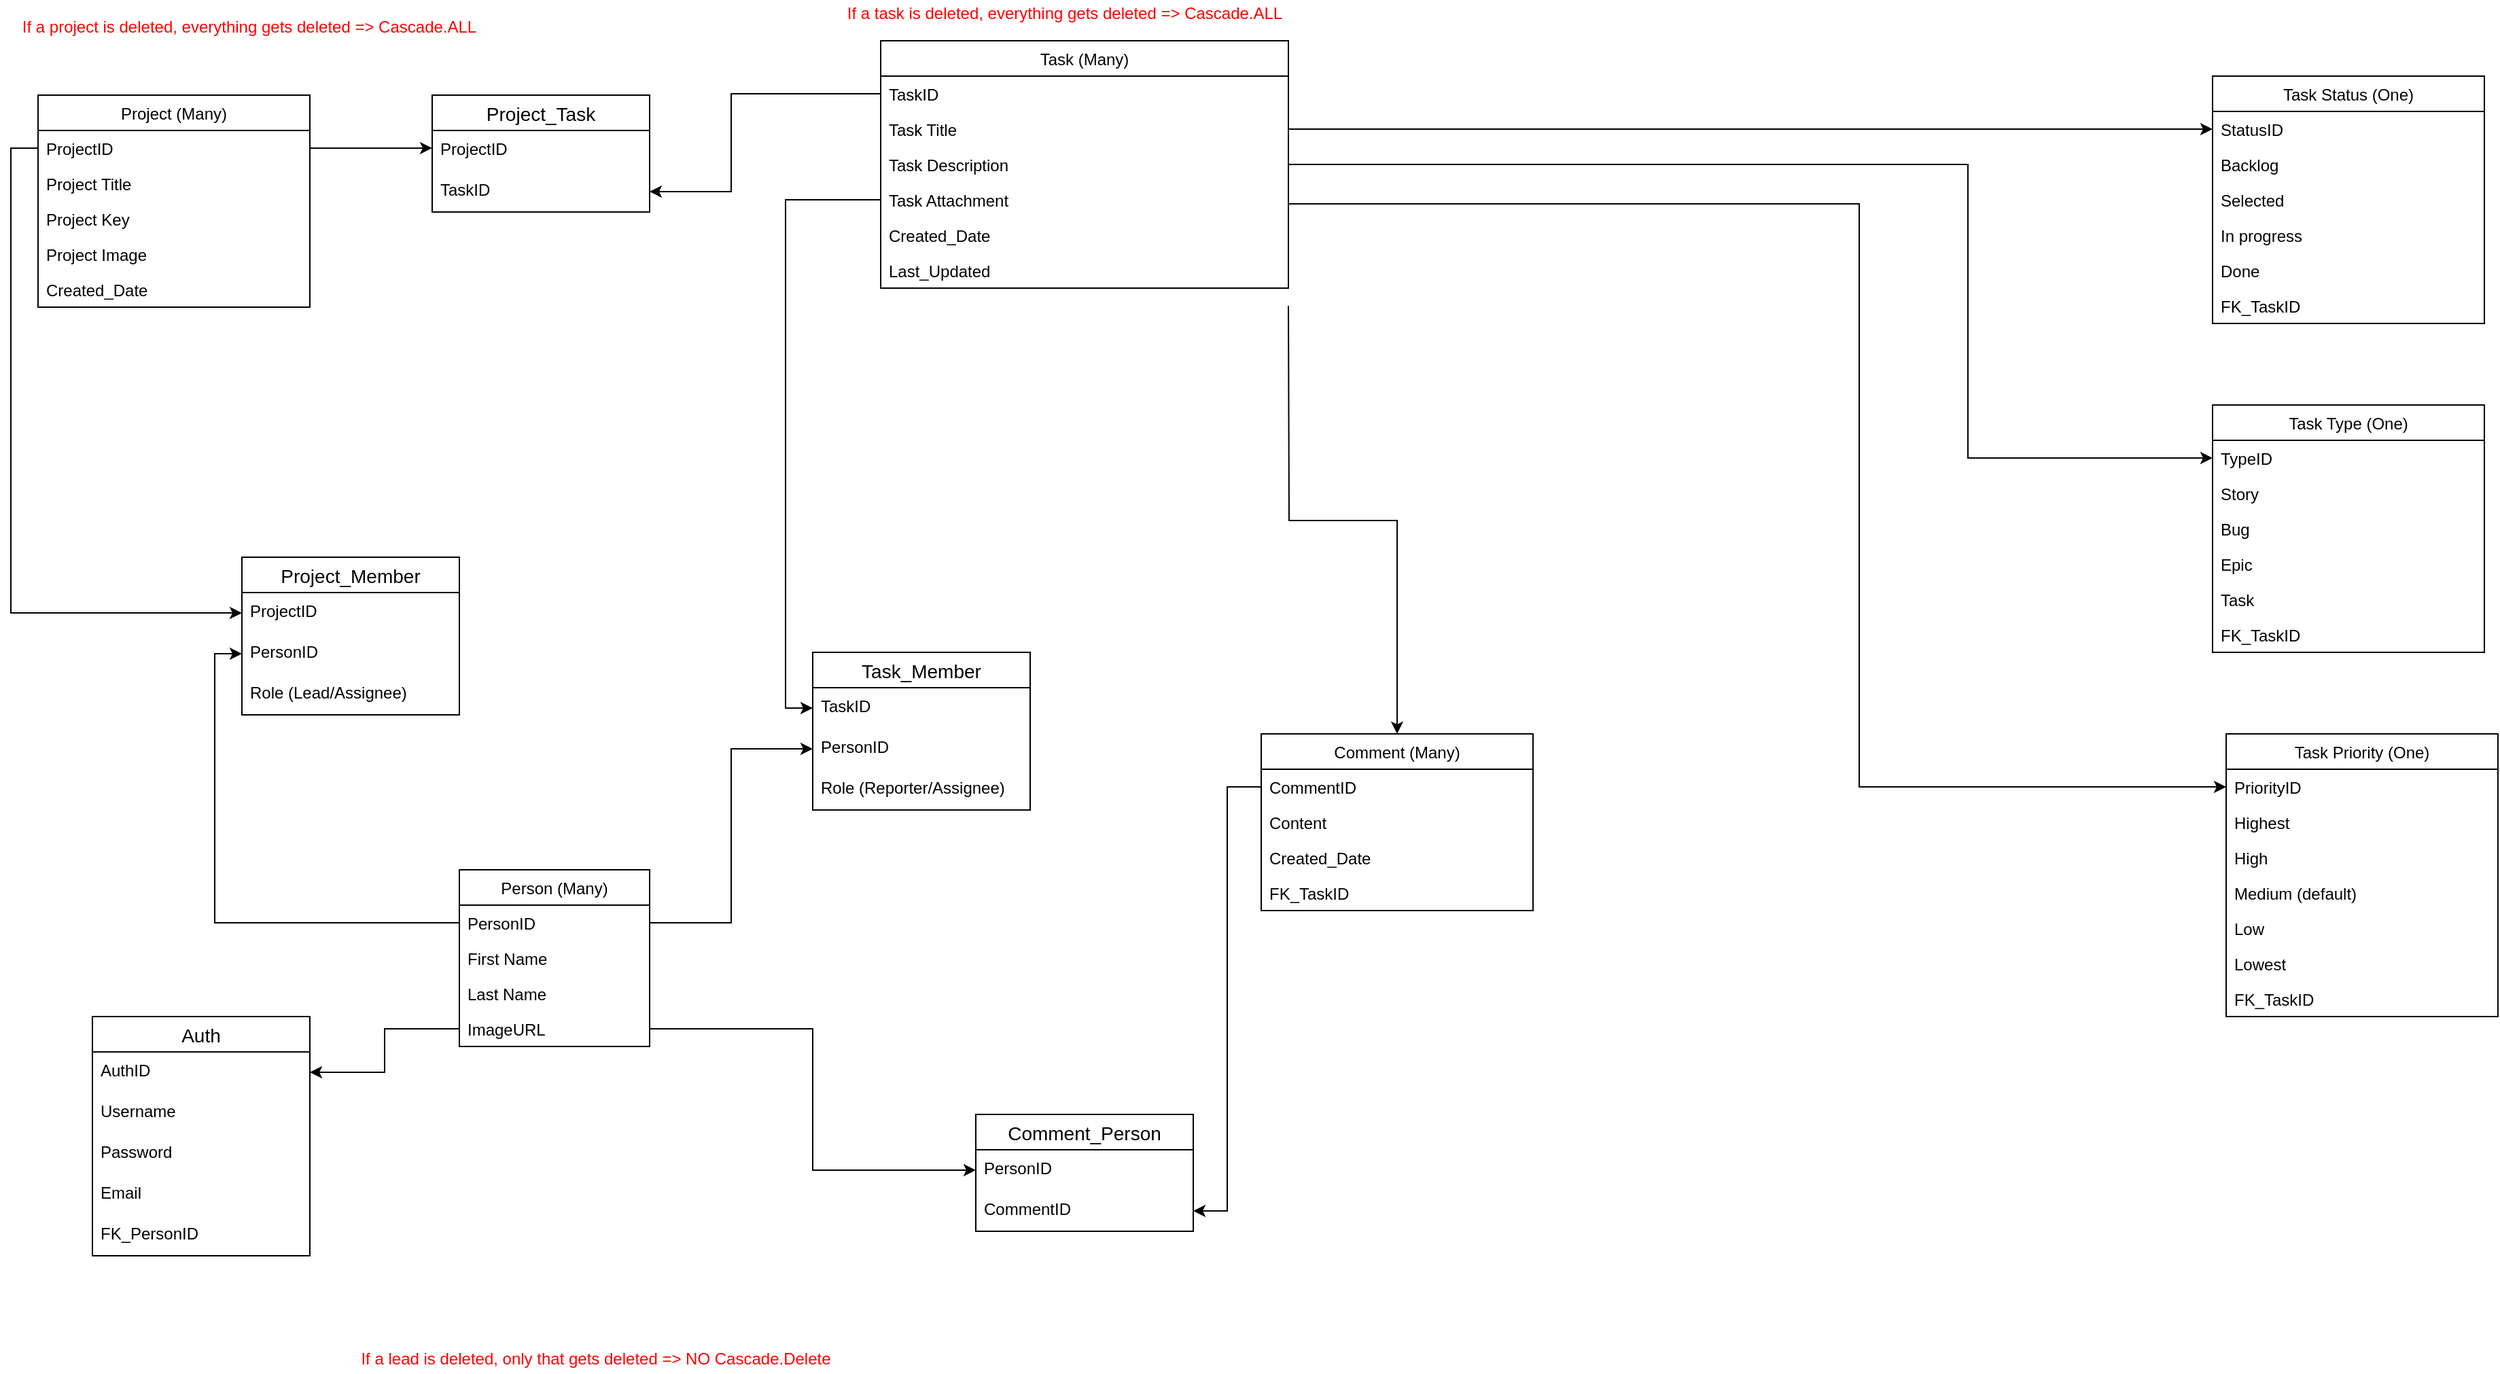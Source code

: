 <mxfile version="13.5.5" type="device"><diagram id="PPoXgymU4LIFoMwUaSdk" name="Page-1"><mxGraphModel dx="1155" dy="518" grid="1" gridSize="10" guides="1" tooltips="1" connect="1" arrows="1" fold="1" page="1" pageScale="1" pageWidth="1100" pageHeight="850" math="0" shadow="0"><root><mxCell id="0"/><mxCell id="1" parent="0"/><mxCell id="OyVFMeDiMLTQ-FdkmVcx-9" value="Task (Many)" style="swimlane;fontStyle=0;childLayout=stackLayout;horizontal=1;startSize=26;fillColor=none;horizontalStack=0;resizeParent=1;resizeParentMax=0;resizeLast=0;collapsible=1;marginBottom=0;" parent="1" vertex="1"><mxGeometry x="690" y="40" width="300" height="182" as="geometry"/></mxCell><mxCell id="OyVFMeDiMLTQ-FdkmVcx-10" value="TaskID" style="text;strokeColor=none;fillColor=none;align=left;verticalAlign=top;spacingLeft=4;spacingRight=4;overflow=hidden;rotatable=0;points=[[0,0.5],[1,0.5]];portConstraint=eastwest;" parent="OyVFMeDiMLTQ-FdkmVcx-9" vertex="1"><mxGeometry y="26" width="300" height="26" as="geometry"/></mxCell><mxCell id="OyVFMeDiMLTQ-FdkmVcx-11" value="Task Title" style="text;strokeColor=none;fillColor=none;align=left;verticalAlign=top;spacingLeft=4;spacingRight=4;overflow=hidden;rotatable=0;points=[[0,0.5],[1,0.5]];portConstraint=eastwest;" parent="OyVFMeDiMLTQ-FdkmVcx-9" vertex="1"><mxGeometry y="52" width="300" height="26" as="geometry"/></mxCell><mxCell id="OyVFMeDiMLTQ-FdkmVcx-22" value="Task Description" style="text;strokeColor=none;fillColor=none;align=left;verticalAlign=top;spacingLeft=4;spacingRight=4;overflow=hidden;rotatable=0;points=[[0,0.5],[1,0.5]];portConstraint=eastwest;" parent="OyVFMeDiMLTQ-FdkmVcx-9" vertex="1"><mxGeometry y="78" width="300" height="26" as="geometry"/></mxCell><mxCell id="OyVFMeDiMLTQ-FdkmVcx-30" value="Task Attachment" style="text;strokeColor=none;fillColor=none;align=left;verticalAlign=top;spacingLeft=4;spacingRight=4;overflow=hidden;rotatable=0;points=[[0,0.5],[1,0.5]];portConstraint=eastwest;" parent="OyVFMeDiMLTQ-FdkmVcx-9" vertex="1"><mxGeometry y="104" width="300" height="26" as="geometry"/></mxCell><mxCell id="OyVFMeDiMLTQ-FdkmVcx-172" value="Created_Date" style="text;strokeColor=none;fillColor=none;align=left;verticalAlign=top;spacingLeft=4;spacingRight=4;overflow=hidden;rotatable=0;points=[[0,0.5],[1,0.5]];portConstraint=eastwest;" parent="OyVFMeDiMLTQ-FdkmVcx-9" vertex="1"><mxGeometry y="130" width="300" height="26" as="geometry"/></mxCell><mxCell id="OyVFMeDiMLTQ-FdkmVcx-173" value="Last_Updated" style="text;strokeColor=none;fillColor=none;align=left;verticalAlign=top;spacingLeft=4;spacingRight=4;overflow=hidden;rotatable=0;points=[[0,0.5],[1,0.5]];portConstraint=eastwest;" parent="OyVFMeDiMLTQ-FdkmVcx-9" vertex="1"><mxGeometry y="156" width="300" height="26" as="geometry"/></mxCell><mxCell id="OyVFMeDiMLTQ-FdkmVcx-52" value="&lt;font color=&quot;#ff0000&quot;&gt;If a project is deleted, everything gets deleted =&amp;gt; Cascade.ALL&lt;/font&gt;" style="text;html=1;resizable=0;autosize=1;align=center;verticalAlign=middle;points=[];fillColor=none;strokeColor=none;rounded=0;" parent="1" vertex="1"><mxGeometry x="50" y="20" width="350" height="20" as="geometry"/></mxCell><mxCell id="OyVFMeDiMLTQ-FdkmVcx-57" value="Task Status (One)" style="swimlane;fontStyle=0;childLayout=stackLayout;horizontal=1;startSize=26;fillColor=none;horizontalStack=0;resizeParent=1;resizeParentMax=0;resizeLast=0;collapsible=1;marginBottom=0;" parent="1" vertex="1"><mxGeometry x="1670" y="66" width="200" height="182" as="geometry"/></mxCell><mxCell id="OyVFMeDiMLTQ-FdkmVcx-58" value="StatusID" style="text;strokeColor=none;fillColor=none;align=left;verticalAlign=top;spacingLeft=4;spacingRight=4;overflow=hidden;rotatable=0;points=[[0,0.5],[1,0.5]];portConstraint=eastwest;" parent="OyVFMeDiMLTQ-FdkmVcx-57" vertex="1"><mxGeometry y="26" width="200" height="26" as="geometry"/></mxCell><mxCell id="OyVFMeDiMLTQ-FdkmVcx-59" value="Backlog" style="text;strokeColor=none;fillColor=none;align=left;verticalAlign=top;spacingLeft=4;spacingRight=4;overflow=hidden;rotatable=0;points=[[0,0.5],[1,0.5]];portConstraint=eastwest;" parent="OyVFMeDiMLTQ-FdkmVcx-57" vertex="1"><mxGeometry y="52" width="200" height="26" as="geometry"/></mxCell><mxCell id="OyVFMeDiMLTQ-FdkmVcx-60" value="Selected" style="text;strokeColor=none;fillColor=none;align=left;verticalAlign=top;spacingLeft=4;spacingRight=4;overflow=hidden;rotatable=0;points=[[0,0.5],[1,0.5]];portConstraint=eastwest;" parent="OyVFMeDiMLTQ-FdkmVcx-57" vertex="1"><mxGeometry y="78" width="200" height="26" as="geometry"/></mxCell><mxCell id="OyVFMeDiMLTQ-FdkmVcx-61" value="In progress" style="text;strokeColor=none;fillColor=none;align=left;verticalAlign=top;spacingLeft=4;spacingRight=4;overflow=hidden;rotatable=0;points=[[0,0.5],[1,0.5]];portConstraint=eastwest;" parent="OyVFMeDiMLTQ-FdkmVcx-57" vertex="1"><mxGeometry y="104" width="200" height="26" as="geometry"/></mxCell><mxCell id="OyVFMeDiMLTQ-FdkmVcx-62" value="Done" style="text;strokeColor=none;fillColor=none;align=left;verticalAlign=top;spacingLeft=4;spacingRight=4;overflow=hidden;rotatable=0;points=[[0,0.5],[1,0.5]];portConstraint=eastwest;" parent="OyVFMeDiMLTQ-FdkmVcx-57" vertex="1"><mxGeometry y="130" width="200" height="26" as="geometry"/></mxCell><mxCell id="OyVFMeDiMLTQ-FdkmVcx-63" value="FK_TaskID" style="text;strokeColor=none;fillColor=none;align=left;verticalAlign=top;spacingLeft=4;spacingRight=4;overflow=hidden;rotatable=0;points=[[0,0.5],[1,0.5]];portConstraint=eastwest;" parent="OyVFMeDiMLTQ-FdkmVcx-57" vertex="1"><mxGeometry y="156" width="200" height="26" as="geometry"/></mxCell><mxCell id="OyVFMeDiMLTQ-FdkmVcx-181" value="Project_Task" style="swimlane;fontStyle=0;childLayout=stackLayout;horizontal=1;startSize=26;horizontalStack=0;resizeParent=1;resizeParentMax=0;resizeLast=0;collapsible=1;marginBottom=0;align=center;fontSize=14;" parent="1" vertex="1"><mxGeometry x="360" y="80" width="160" height="86" as="geometry"/></mxCell><mxCell id="OyVFMeDiMLTQ-FdkmVcx-182" value="ProjectID" style="text;strokeColor=none;fillColor=none;spacingLeft=4;spacingRight=4;overflow=hidden;rotatable=0;points=[[0,0.5],[1,0.5]];portConstraint=eastwest;fontSize=12;" parent="OyVFMeDiMLTQ-FdkmVcx-181" vertex="1"><mxGeometry y="26" width="160" height="30" as="geometry"/></mxCell><mxCell id="OyVFMeDiMLTQ-FdkmVcx-183" value="TaskID" style="text;strokeColor=none;fillColor=none;spacingLeft=4;spacingRight=4;overflow=hidden;rotatable=0;points=[[0,0.5],[1,0.5]];portConstraint=eastwest;fontSize=12;" parent="OyVFMeDiMLTQ-FdkmVcx-181" vertex="1"><mxGeometry y="56" width="160" height="30" as="geometry"/></mxCell><mxCell id="OyVFMeDiMLTQ-FdkmVcx-54" value="&lt;font color=&quot;#ff0000&quot;&gt;If a lead is deleted, only that gets deleted =&amp;gt; NO Cascade.Delete&lt;/font&gt;" style="text;html=1;resizable=0;autosize=1;align=center;verticalAlign=middle;points=[];fillColor=none;strokeColor=none;rounded=0;" parent="1" vertex="1"><mxGeometry x="300" y="1000" width="360" height="20" as="geometry"/></mxCell><mxCell id="OyVFMeDiMLTQ-FdkmVcx-104" value="&lt;font color=&quot;#ff0000&quot;&gt;If a task is deleted, everything gets deleted =&amp;gt; Cascade.ALL&lt;/font&gt;" style="text;html=1;resizable=0;autosize=1;align=center;verticalAlign=middle;points=[];fillColor=none;strokeColor=none;rounded=0;" parent="1" vertex="1"><mxGeometry x="655" y="10" width="340" height="20" as="geometry"/></mxCell><mxCell id="OyVFMeDiMLTQ-FdkmVcx-121" style="edgeStyle=orthogonalEdgeStyle;rounded=0;orthogonalLoop=1;jettySize=auto;html=1;exitX=1;exitY=0.5;exitDx=0;exitDy=0;entryX=0;entryY=0.5;entryDx=0;entryDy=0;" parent="1" source="OyVFMeDiMLTQ-FdkmVcx-11" target="OyVFMeDiMLTQ-FdkmVcx-58" edge="1"><mxGeometry relative="1" as="geometry"/></mxCell><mxCell id="OyVFMeDiMLTQ-FdkmVcx-130" style="edgeStyle=orthogonalEdgeStyle;rounded=0;orthogonalLoop=1;jettySize=auto;html=1;exitX=1;exitY=0.5;exitDx=0;exitDy=0;" parent="1" target="OyVFMeDiMLTQ-FdkmVcx-122" edge="1"><mxGeometry relative="1" as="geometry"><mxPoint x="990" y="235" as="sourcePoint"/></mxGeometry></mxCell><mxCell id="OyVFMeDiMLTQ-FdkmVcx-137" style="edgeStyle=orthogonalEdgeStyle;rounded=0;orthogonalLoop=1;jettySize=auto;html=1;exitX=0;exitY=0.5;exitDx=0;exitDy=0;entryX=0;entryY=0.5;entryDx=0;entryDy=0;" parent="1" source="OyVFMeDiMLTQ-FdkmVcx-2" target="OyVFMeDiMLTQ-FdkmVcx-133" edge="1"><mxGeometry relative="1" as="geometry"/></mxCell><mxCell id="OyVFMeDiMLTQ-FdkmVcx-132" value="Project_Member" style="swimlane;fontStyle=0;childLayout=stackLayout;horizontal=1;startSize=26;horizontalStack=0;resizeParent=1;resizeParentMax=0;resizeLast=0;collapsible=1;marginBottom=0;align=center;fontSize=14;" parent="1" vertex="1"><mxGeometry x="220" y="420" width="160" height="116" as="geometry"/></mxCell><mxCell id="OyVFMeDiMLTQ-FdkmVcx-133" value="ProjectID" style="text;strokeColor=none;fillColor=none;spacingLeft=4;spacingRight=4;overflow=hidden;rotatable=0;points=[[0,0.5],[1,0.5]];portConstraint=eastwest;fontSize=12;" parent="OyVFMeDiMLTQ-FdkmVcx-132" vertex="1"><mxGeometry y="26" width="160" height="30" as="geometry"/></mxCell><mxCell id="OyVFMeDiMLTQ-FdkmVcx-134" value="PersonID" style="text;strokeColor=none;fillColor=none;spacingLeft=4;spacingRight=4;overflow=hidden;rotatable=0;points=[[0,0.5],[1,0.5]];portConstraint=eastwest;fontSize=12;" parent="OyVFMeDiMLTQ-FdkmVcx-132" vertex="1"><mxGeometry y="56" width="160" height="30" as="geometry"/></mxCell><mxCell id="OyVFMeDiMLTQ-FdkmVcx-135" value="Role (Lead/Assignee)" style="text;strokeColor=none;fillColor=none;spacingLeft=4;spacingRight=4;overflow=hidden;rotatable=0;points=[[0,0.5],[1,0.5]];portConstraint=eastwest;fontSize=12;" parent="OyVFMeDiMLTQ-FdkmVcx-132" vertex="1"><mxGeometry y="86" width="160" height="30" as="geometry"/></mxCell><mxCell id="OyVFMeDiMLTQ-FdkmVcx-5" value="Person (Many)" style="swimlane;fontStyle=0;childLayout=stackLayout;horizontal=1;startSize=26;fillColor=none;horizontalStack=0;resizeParent=1;resizeParentMax=0;resizeLast=0;collapsible=1;marginBottom=0;" parent="1" vertex="1"><mxGeometry x="380" y="650" width="140" height="130" as="geometry"/></mxCell><mxCell id="OyVFMeDiMLTQ-FdkmVcx-6" value="PersonID" style="text;strokeColor=none;fillColor=none;align=left;verticalAlign=top;spacingLeft=4;spacingRight=4;overflow=hidden;rotatable=0;points=[[0,0.5],[1,0.5]];portConstraint=eastwest;" parent="OyVFMeDiMLTQ-FdkmVcx-5" vertex="1"><mxGeometry y="26" width="140" height="26" as="geometry"/></mxCell><mxCell id="OyVFMeDiMLTQ-FdkmVcx-56" value="First Name" style="text;strokeColor=none;fillColor=none;align=left;verticalAlign=top;spacingLeft=4;spacingRight=4;overflow=hidden;rotatable=0;points=[[0,0.5],[1,0.5]];portConstraint=eastwest;" parent="OyVFMeDiMLTQ-FdkmVcx-5" vertex="1"><mxGeometry y="52" width="140" height="26" as="geometry"/></mxCell><mxCell id="OyVFMeDiMLTQ-FdkmVcx-7" value="Last Name" style="text;strokeColor=none;fillColor=none;align=left;verticalAlign=top;spacingLeft=4;spacingRight=4;overflow=hidden;rotatable=0;points=[[0,0.5],[1,0.5]];portConstraint=eastwest;" parent="OyVFMeDiMLTQ-FdkmVcx-5" vertex="1"><mxGeometry y="78" width="140" height="26" as="geometry"/></mxCell><mxCell id="OyVFMeDiMLTQ-FdkmVcx-8" value="ImageURL" style="text;strokeColor=none;fillColor=none;align=left;verticalAlign=top;spacingLeft=4;spacingRight=4;overflow=hidden;rotatable=0;points=[[0,0.5],[1,0.5]];portConstraint=eastwest;" parent="OyVFMeDiMLTQ-FdkmVcx-5" vertex="1"><mxGeometry y="104" width="140" height="26" as="geometry"/></mxCell><mxCell id="OyVFMeDiMLTQ-FdkmVcx-144" style="edgeStyle=orthogonalEdgeStyle;rounded=0;orthogonalLoop=1;jettySize=auto;html=1;exitX=1;exitY=0.5;exitDx=0;exitDy=0;entryX=0;entryY=0.5;entryDx=0;entryDy=0;" parent="1" source="OyVFMeDiMLTQ-FdkmVcx-6" target="OyVFMeDiMLTQ-FdkmVcx-142" edge="1"><mxGeometry relative="1" as="geometry"/></mxCell><mxCell id="OyVFMeDiMLTQ-FdkmVcx-145" style="edgeStyle=orthogonalEdgeStyle;rounded=0;orthogonalLoop=1;jettySize=auto;html=1;exitX=0;exitY=0.5;exitDx=0;exitDy=0;entryX=0;entryY=0.5;entryDx=0;entryDy=0;" parent="1" source="OyVFMeDiMLTQ-FdkmVcx-6" target="OyVFMeDiMLTQ-FdkmVcx-134" edge="1"><mxGeometry relative="1" as="geometry"/></mxCell><mxCell id="OyVFMeDiMLTQ-FdkmVcx-147" style="edgeStyle=orthogonalEdgeStyle;rounded=0;orthogonalLoop=1;jettySize=auto;html=1;exitX=0;exitY=0.5;exitDx=0;exitDy=0;entryX=0;entryY=0.5;entryDx=0;entryDy=0;" parent="1" source="OyVFMeDiMLTQ-FdkmVcx-30" target="OyVFMeDiMLTQ-FdkmVcx-141" edge="1"><mxGeometry relative="1" as="geometry"/></mxCell><mxCell id="OyVFMeDiMLTQ-FdkmVcx-140" value="Task_Member" style="swimlane;fontStyle=0;childLayout=stackLayout;horizontal=1;startSize=26;horizontalStack=0;resizeParent=1;resizeParentMax=0;resizeLast=0;collapsible=1;marginBottom=0;align=center;fontSize=14;" parent="1" vertex="1"><mxGeometry x="640" y="490" width="160" height="116" as="geometry"/></mxCell><mxCell id="OyVFMeDiMLTQ-FdkmVcx-141" value="TaskID" style="text;strokeColor=none;fillColor=none;spacingLeft=4;spacingRight=4;overflow=hidden;rotatable=0;points=[[0,0.5],[1,0.5]];portConstraint=eastwest;fontSize=12;" parent="OyVFMeDiMLTQ-FdkmVcx-140" vertex="1"><mxGeometry y="26" width="160" height="30" as="geometry"/></mxCell><mxCell id="OyVFMeDiMLTQ-FdkmVcx-142" value="PersonID" style="text;strokeColor=none;fillColor=none;spacingLeft=4;spacingRight=4;overflow=hidden;rotatable=0;points=[[0,0.5],[1,0.5]];portConstraint=eastwest;fontSize=12;" parent="OyVFMeDiMLTQ-FdkmVcx-140" vertex="1"><mxGeometry y="56" width="160" height="30" as="geometry"/></mxCell><mxCell id="OyVFMeDiMLTQ-FdkmVcx-143" value="Role (Reporter/Assignee)" style="text;strokeColor=none;fillColor=none;spacingLeft=4;spacingRight=4;overflow=hidden;rotatable=0;points=[[0,0.5],[1,0.5]];portConstraint=eastwest;fontSize=12;" parent="OyVFMeDiMLTQ-FdkmVcx-140" vertex="1"><mxGeometry y="86" width="160" height="30" as="geometry"/></mxCell><mxCell id="OyVFMeDiMLTQ-FdkmVcx-148" value="Comment_Person" style="swimlane;fontStyle=0;childLayout=stackLayout;horizontal=1;startSize=26;horizontalStack=0;resizeParent=1;resizeParentMax=0;resizeLast=0;collapsible=1;marginBottom=0;align=center;fontSize=14;" parent="1" vertex="1"><mxGeometry x="760" y="830" width="160" height="86" as="geometry"/></mxCell><mxCell id="OyVFMeDiMLTQ-FdkmVcx-149" value="PersonID" style="text;strokeColor=none;fillColor=none;spacingLeft=4;spacingRight=4;overflow=hidden;rotatable=0;points=[[0,0.5],[1,0.5]];portConstraint=eastwest;fontSize=12;" parent="OyVFMeDiMLTQ-FdkmVcx-148" vertex="1"><mxGeometry y="26" width="160" height="30" as="geometry"/></mxCell><mxCell id="OyVFMeDiMLTQ-FdkmVcx-150" value="CommentID" style="text;strokeColor=none;fillColor=none;spacingLeft=4;spacingRight=4;overflow=hidden;rotatable=0;points=[[0,0.5],[1,0.5]];portConstraint=eastwest;fontSize=12;" parent="OyVFMeDiMLTQ-FdkmVcx-148" vertex="1"><mxGeometry y="56" width="160" height="30" as="geometry"/></mxCell><mxCell id="OyVFMeDiMLTQ-FdkmVcx-152" style="edgeStyle=orthogonalEdgeStyle;rounded=0;orthogonalLoop=1;jettySize=auto;html=1;exitX=1;exitY=0.5;exitDx=0;exitDy=0;entryX=0;entryY=0.5;entryDx=0;entryDy=0;" parent="1" source="OyVFMeDiMLTQ-FdkmVcx-8" target="OyVFMeDiMLTQ-FdkmVcx-149" edge="1"><mxGeometry relative="1" as="geometry"/></mxCell><mxCell id="OyVFMeDiMLTQ-FdkmVcx-153" style="edgeStyle=orthogonalEdgeStyle;rounded=0;orthogonalLoop=1;jettySize=auto;html=1;exitX=0;exitY=0.5;exitDx=0;exitDy=0;entryX=1;entryY=0.5;entryDx=0;entryDy=0;" parent="1" source="OyVFMeDiMLTQ-FdkmVcx-123" target="OyVFMeDiMLTQ-FdkmVcx-150" edge="1"><mxGeometry relative="1" as="geometry"/></mxCell><mxCell id="OyVFMeDiMLTQ-FdkmVcx-161" style="edgeStyle=orthogonalEdgeStyle;rounded=0;orthogonalLoop=1;jettySize=auto;html=1;exitX=1;exitY=0.5;exitDx=0;exitDy=0;entryX=0;entryY=0.5;entryDx=0;entryDy=0;" parent="1" target="OyVFMeDiMLTQ-FdkmVcx-155" edge="1"><mxGeometry relative="1" as="geometry"><mxPoint x="990" y="183" as="sourcePoint"/><Array as="points"><mxPoint x="990" y="160"/><mxPoint x="1410" y="160"/><mxPoint x="1410" y="589"/></Array></mxGeometry></mxCell><mxCell id="OyVFMeDiMLTQ-FdkmVcx-154" value="Task Priority (One)" style="swimlane;fontStyle=0;childLayout=stackLayout;horizontal=1;startSize=26;fillColor=none;horizontalStack=0;resizeParent=1;resizeParentMax=0;resizeLast=0;collapsible=1;marginBottom=0;" parent="1" vertex="1"><mxGeometry x="1680" y="550" width="200" height="208" as="geometry"/></mxCell><mxCell id="OyVFMeDiMLTQ-FdkmVcx-155" value="PriorityID" style="text;strokeColor=none;fillColor=none;align=left;verticalAlign=top;spacingLeft=4;spacingRight=4;overflow=hidden;rotatable=0;points=[[0,0.5],[1,0.5]];portConstraint=eastwest;" parent="OyVFMeDiMLTQ-FdkmVcx-154" vertex="1"><mxGeometry y="26" width="200" height="26" as="geometry"/></mxCell><mxCell id="OyVFMeDiMLTQ-FdkmVcx-156" value="Highest" style="text;strokeColor=none;fillColor=none;align=left;verticalAlign=top;spacingLeft=4;spacingRight=4;overflow=hidden;rotatable=0;points=[[0,0.5],[1,0.5]];portConstraint=eastwest;" parent="OyVFMeDiMLTQ-FdkmVcx-154" vertex="1"><mxGeometry y="52" width="200" height="26" as="geometry"/></mxCell><mxCell id="OyVFMeDiMLTQ-FdkmVcx-157" value="High" style="text;strokeColor=none;fillColor=none;align=left;verticalAlign=top;spacingLeft=4;spacingRight=4;overflow=hidden;rotatable=0;points=[[0,0.5],[1,0.5]];portConstraint=eastwest;" parent="OyVFMeDiMLTQ-FdkmVcx-154" vertex="1"><mxGeometry y="78" width="200" height="26" as="geometry"/></mxCell><mxCell id="OyVFMeDiMLTQ-FdkmVcx-158" value="Medium (default)" style="text;strokeColor=none;fillColor=none;align=left;verticalAlign=top;spacingLeft=4;spacingRight=4;overflow=hidden;rotatable=0;points=[[0,0.5],[1,0.5]];portConstraint=eastwest;" parent="OyVFMeDiMLTQ-FdkmVcx-154" vertex="1"><mxGeometry y="104" width="200" height="26" as="geometry"/></mxCell><mxCell id="OyVFMeDiMLTQ-FdkmVcx-159" value="Low" style="text;strokeColor=none;fillColor=none;align=left;verticalAlign=top;spacingLeft=4;spacingRight=4;overflow=hidden;rotatable=0;points=[[0,0.5],[1,0.5]];portConstraint=eastwest;" parent="OyVFMeDiMLTQ-FdkmVcx-154" vertex="1"><mxGeometry y="130" width="200" height="26" as="geometry"/></mxCell><mxCell id="OyVFMeDiMLTQ-FdkmVcx-170" value="Lowest" style="text;strokeColor=none;fillColor=none;align=left;verticalAlign=top;spacingLeft=4;spacingRight=4;overflow=hidden;rotatable=0;points=[[0,0.5],[1,0.5]];portConstraint=eastwest;" parent="OyVFMeDiMLTQ-FdkmVcx-154" vertex="1"><mxGeometry y="156" width="200" height="26" as="geometry"/></mxCell><mxCell id="OyVFMeDiMLTQ-FdkmVcx-160" value="FK_TaskID" style="text;strokeColor=none;fillColor=none;align=left;verticalAlign=top;spacingLeft=4;spacingRight=4;overflow=hidden;rotatable=0;points=[[0,0.5],[1,0.5]];portConstraint=eastwest;" parent="OyVFMeDiMLTQ-FdkmVcx-154" vertex="1"><mxGeometry y="182" width="200" height="26" as="geometry"/></mxCell><mxCell id="OyVFMeDiMLTQ-FdkmVcx-162" value="Task Type (One)" style="swimlane;fontStyle=0;childLayout=stackLayout;horizontal=1;startSize=26;fillColor=none;horizontalStack=0;resizeParent=1;resizeParentMax=0;resizeLast=0;collapsible=1;marginBottom=0;" parent="1" vertex="1"><mxGeometry x="1670" y="308" width="200" height="182" as="geometry"/></mxCell><mxCell id="OyVFMeDiMLTQ-FdkmVcx-163" value="TypeID" style="text;strokeColor=none;fillColor=none;align=left;verticalAlign=top;spacingLeft=4;spacingRight=4;overflow=hidden;rotatable=0;points=[[0,0.5],[1,0.5]];portConstraint=eastwest;" parent="OyVFMeDiMLTQ-FdkmVcx-162" vertex="1"><mxGeometry y="26" width="200" height="26" as="geometry"/></mxCell><mxCell id="OyVFMeDiMLTQ-FdkmVcx-164" value="Story" style="text;strokeColor=none;fillColor=none;align=left;verticalAlign=top;spacingLeft=4;spacingRight=4;overflow=hidden;rotatable=0;points=[[0,0.5],[1,0.5]];portConstraint=eastwest;" parent="OyVFMeDiMLTQ-FdkmVcx-162" vertex="1"><mxGeometry y="52" width="200" height="26" as="geometry"/></mxCell><mxCell id="OyVFMeDiMLTQ-FdkmVcx-165" value="Bug" style="text;strokeColor=none;fillColor=none;align=left;verticalAlign=top;spacingLeft=4;spacingRight=4;overflow=hidden;rotatable=0;points=[[0,0.5],[1,0.5]];portConstraint=eastwest;" parent="OyVFMeDiMLTQ-FdkmVcx-162" vertex="1"><mxGeometry y="78" width="200" height="26" as="geometry"/></mxCell><mxCell id="OyVFMeDiMLTQ-FdkmVcx-166" value="Epic" style="text;strokeColor=none;fillColor=none;align=left;verticalAlign=top;spacingLeft=4;spacingRight=4;overflow=hidden;rotatable=0;points=[[0,0.5],[1,0.5]];portConstraint=eastwest;" parent="OyVFMeDiMLTQ-FdkmVcx-162" vertex="1"><mxGeometry y="104" width="200" height="26" as="geometry"/></mxCell><mxCell id="OyVFMeDiMLTQ-FdkmVcx-167" value="Task" style="text;strokeColor=none;fillColor=none;align=left;verticalAlign=top;spacingLeft=4;spacingRight=4;overflow=hidden;rotatable=0;points=[[0,0.5],[1,0.5]];portConstraint=eastwest;" parent="OyVFMeDiMLTQ-FdkmVcx-162" vertex="1"><mxGeometry y="130" width="200" height="26" as="geometry"/></mxCell><mxCell id="OyVFMeDiMLTQ-FdkmVcx-168" value="FK_TaskID" style="text;strokeColor=none;fillColor=none;align=left;verticalAlign=top;spacingLeft=4;spacingRight=4;overflow=hidden;rotatable=0;points=[[0,0.5],[1,0.5]];portConstraint=eastwest;" parent="OyVFMeDiMLTQ-FdkmVcx-162" vertex="1"><mxGeometry y="156" width="200" height="26" as="geometry"/></mxCell><mxCell id="OyVFMeDiMLTQ-FdkmVcx-169" style="edgeStyle=orthogonalEdgeStyle;rounded=0;orthogonalLoop=1;jettySize=auto;html=1;exitX=1;exitY=0.5;exitDx=0;exitDy=0;entryX=0;entryY=0.5;entryDx=0;entryDy=0;" parent="1" target="OyVFMeDiMLTQ-FdkmVcx-163" edge="1"><mxGeometry relative="1" as="geometry"><mxPoint x="990" y="131" as="sourcePoint"/><Array as="points"><mxPoint x="1490" y="131"/><mxPoint x="1490" y="347"/></Array></mxGeometry></mxCell><mxCell id="OyVFMeDiMLTQ-FdkmVcx-122" value="Comment (Many)" style="swimlane;fontStyle=0;childLayout=stackLayout;horizontal=1;startSize=26;fillColor=none;horizontalStack=0;resizeParent=1;resizeParentMax=0;resizeLast=0;collapsible=1;marginBottom=0;" parent="1" vertex="1"><mxGeometry x="970" y="550" width="200" height="130" as="geometry"/></mxCell><mxCell id="OyVFMeDiMLTQ-FdkmVcx-123" value="CommentID" style="text;strokeColor=none;fillColor=none;align=left;verticalAlign=top;spacingLeft=4;spacingRight=4;overflow=hidden;rotatable=0;points=[[0,0.5],[1,0.5]];portConstraint=eastwest;" parent="OyVFMeDiMLTQ-FdkmVcx-122" vertex="1"><mxGeometry y="26" width="200" height="26" as="geometry"/></mxCell><mxCell id="OyVFMeDiMLTQ-FdkmVcx-125" value="Content" style="text;strokeColor=none;fillColor=none;align=left;verticalAlign=top;spacingLeft=4;spacingRight=4;overflow=hidden;rotatable=0;points=[[0,0.5],[1,0.5]];portConstraint=eastwest;" parent="OyVFMeDiMLTQ-FdkmVcx-122" vertex="1"><mxGeometry y="52" width="200" height="26" as="geometry"/></mxCell><mxCell id="OyVFMeDiMLTQ-FdkmVcx-126" value="Created_Date" style="text;strokeColor=none;fillColor=none;align=left;verticalAlign=top;spacingLeft=4;spacingRight=4;overflow=hidden;rotatable=0;points=[[0,0.5],[1,0.5]];portConstraint=eastwest;" parent="OyVFMeDiMLTQ-FdkmVcx-122" vertex="1"><mxGeometry y="78" width="200" height="26" as="geometry"/></mxCell><mxCell id="OyVFMeDiMLTQ-FdkmVcx-128" value="FK_TaskID" style="text;strokeColor=none;fillColor=none;align=left;verticalAlign=top;spacingLeft=4;spacingRight=4;overflow=hidden;rotatable=0;points=[[0,0.5],[1,0.5]];portConstraint=eastwest;" parent="OyVFMeDiMLTQ-FdkmVcx-122" vertex="1"><mxGeometry y="104" width="200" height="26" as="geometry"/></mxCell><mxCell id="OyVFMeDiMLTQ-FdkmVcx-1" value="Project (Many)" style="swimlane;fontStyle=0;childLayout=stackLayout;horizontal=1;startSize=26;fillColor=none;horizontalStack=0;resizeParent=1;resizeParentMax=0;resizeLast=0;collapsible=1;marginBottom=0;" parent="1" vertex="1"><mxGeometry x="70" y="80" width="200" height="156" as="geometry"/></mxCell><mxCell id="OyVFMeDiMLTQ-FdkmVcx-2" value="ProjectID" style="text;strokeColor=none;fillColor=none;align=left;verticalAlign=top;spacingLeft=4;spacingRight=4;overflow=hidden;rotatable=0;points=[[0,0.5],[1,0.5]];portConstraint=eastwest;" parent="OyVFMeDiMLTQ-FdkmVcx-1" vertex="1"><mxGeometry y="26" width="200" height="26" as="geometry"/></mxCell><mxCell id="OyVFMeDiMLTQ-FdkmVcx-20" value="Project Title" style="text;strokeColor=none;fillColor=none;align=left;verticalAlign=top;spacingLeft=4;spacingRight=4;overflow=hidden;rotatable=0;points=[[0,0.5],[1,0.5]];portConstraint=eastwest;" parent="OyVFMeDiMLTQ-FdkmVcx-1" vertex="1"><mxGeometry y="52" width="200" height="26" as="geometry"/></mxCell><mxCell id="OyVFMeDiMLTQ-FdkmVcx-14" value="Project Key" style="text;strokeColor=none;fillColor=none;align=left;verticalAlign=top;spacingLeft=4;spacingRight=4;overflow=hidden;rotatable=0;points=[[0,0.5],[1,0.5]];portConstraint=eastwest;" parent="OyVFMeDiMLTQ-FdkmVcx-1" vertex="1"><mxGeometry y="78" width="200" height="26" as="geometry"/></mxCell><mxCell id="OyVFMeDiMLTQ-FdkmVcx-48" value="Project Image" style="text;strokeColor=none;fillColor=none;align=left;verticalAlign=top;spacingLeft=4;spacingRight=4;overflow=hidden;rotatable=0;points=[[0,0.5],[1,0.5]];portConstraint=eastwest;" parent="OyVFMeDiMLTQ-FdkmVcx-1" vertex="1"><mxGeometry y="104" width="200" height="26" as="geometry"/></mxCell><mxCell id="OyVFMeDiMLTQ-FdkmVcx-109" value="Created_Date" style="text;strokeColor=none;fillColor=none;align=left;verticalAlign=top;spacingLeft=4;spacingRight=4;overflow=hidden;rotatable=0;points=[[0,0.5],[1,0.5]];portConstraint=eastwest;" parent="OyVFMeDiMLTQ-FdkmVcx-1" vertex="1"><mxGeometry y="130" width="200" height="26" as="geometry"/></mxCell><mxCell id="OyVFMeDiMLTQ-FdkmVcx-186" style="edgeStyle=orthogonalEdgeStyle;rounded=0;orthogonalLoop=1;jettySize=auto;html=1;exitX=0;exitY=0.5;exitDx=0;exitDy=0;entryX=1;entryY=0.5;entryDx=0;entryDy=0;" parent="1" source="OyVFMeDiMLTQ-FdkmVcx-10" target="OyVFMeDiMLTQ-FdkmVcx-183" edge="1"><mxGeometry relative="1" as="geometry"><Array as="points"><mxPoint x="580" y="79"/><mxPoint x="580" y="151"/></Array></mxGeometry></mxCell><mxCell id="OyVFMeDiMLTQ-FdkmVcx-187" style="edgeStyle=orthogonalEdgeStyle;rounded=0;orthogonalLoop=1;jettySize=auto;html=1;exitX=1;exitY=0.5;exitDx=0;exitDy=0;" parent="1" source="OyVFMeDiMLTQ-FdkmVcx-2" edge="1"><mxGeometry relative="1" as="geometry"><mxPoint x="360" y="118.941" as="targetPoint"/></mxGeometry></mxCell><mxCell id="oiRwRxTfnILt7Uemb0G2-1" value="Auth" style="swimlane;fontStyle=0;childLayout=stackLayout;horizontal=1;startSize=26;horizontalStack=0;resizeParent=1;resizeParentMax=0;resizeLast=0;collapsible=1;marginBottom=0;align=center;fontSize=14;" parent="1" vertex="1"><mxGeometry x="110" y="758" width="160" height="176" as="geometry"/></mxCell><mxCell id="oiRwRxTfnILt7Uemb0G2-2" value="AuthID" style="text;strokeColor=none;fillColor=none;spacingLeft=4;spacingRight=4;overflow=hidden;rotatable=0;points=[[0,0.5],[1,0.5]];portConstraint=eastwest;fontSize=12;" parent="oiRwRxTfnILt7Uemb0G2-1" vertex="1"><mxGeometry y="26" width="160" height="30" as="geometry"/></mxCell><mxCell id="oiRwRxTfnILt7Uemb0G2-4" value="Username" style="text;strokeColor=none;fillColor=none;spacingLeft=4;spacingRight=4;overflow=hidden;rotatable=0;points=[[0,0.5],[1,0.5]];portConstraint=eastwest;fontSize=12;" parent="oiRwRxTfnILt7Uemb0G2-1" vertex="1"><mxGeometry y="56" width="160" height="30" as="geometry"/></mxCell><mxCell id="oiRwRxTfnILt7Uemb0G2-5" value="Password" style="text;strokeColor=none;fillColor=none;spacingLeft=4;spacingRight=4;overflow=hidden;rotatable=0;points=[[0,0.5],[1,0.5]];portConstraint=eastwest;fontSize=12;" parent="oiRwRxTfnILt7Uemb0G2-1" vertex="1"><mxGeometry y="86" width="160" height="30" as="geometry"/></mxCell><mxCell id="oiRwRxTfnILt7Uemb0G2-6" value="Email" style="text;strokeColor=none;fillColor=none;spacingLeft=4;spacingRight=4;overflow=hidden;rotatable=0;points=[[0,0.5],[1,0.5]];portConstraint=eastwest;fontSize=12;" parent="oiRwRxTfnILt7Uemb0G2-1" vertex="1"><mxGeometry y="116" width="160" height="30" as="geometry"/></mxCell><mxCell id="oiRwRxTfnILt7Uemb0G2-3" value="FK_PersonID" style="text;strokeColor=none;fillColor=none;spacingLeft=4;spacingRight=4;overflow=hidden;rotatable=0;points=[[0,0.5],[1,0.5]];portConstraint=eastwest;fontSize=12;" parent="oiRwRxTfnILt7Uemb0G2-1" vertex="1"><mxGeometry y="146" width="160" height="30" as="geometry"/></mxCell><mxCell id="oiRwRxTfnILt7Uemb0G2-7" style="edgeStyle=orthogonalEdgeStyle;rounded=0;orthogonalLoop=1;jettySize=auto;html=1;exitX=0;exitY=0.5;exitDx=0;exitDy=0;" parent="1" source="OyVFMeDiMLTQ-FdkmVcx-8" target="oiRwRxTfnILt7Uemb0G2-2" edge="1"><mxGeometry relative="1" as="geometry"/></mxCell></root></mxGraphModel></diagram></mxfile>